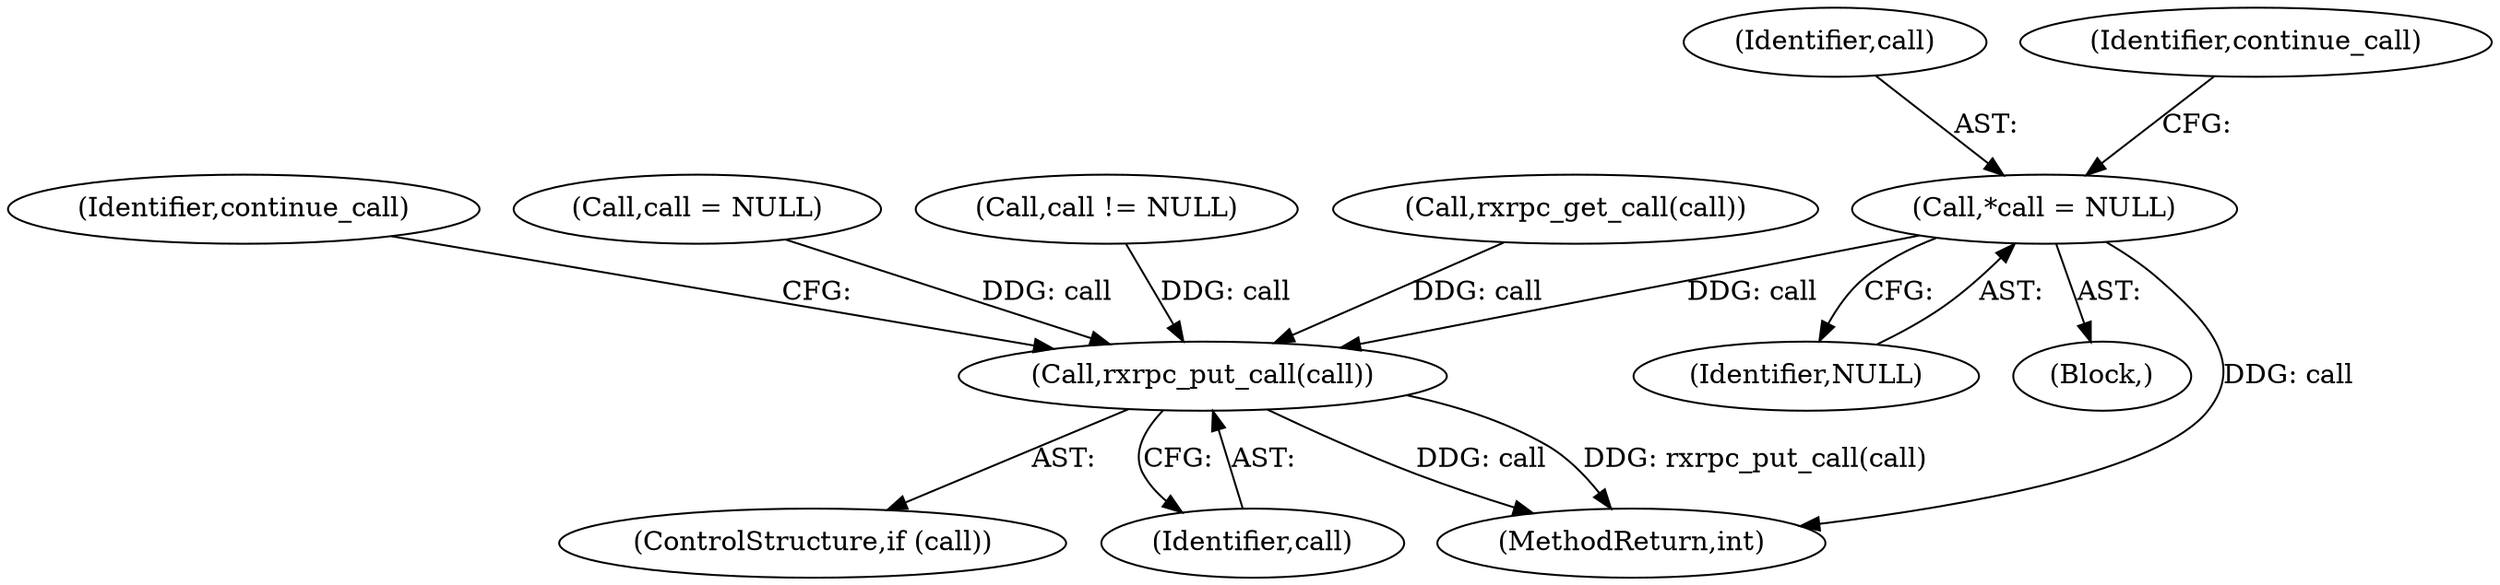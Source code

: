 digraph "0_linux_f3d3342602f8bcbf37d7c46641cb9bca7618eb1c_29@pointer" {
"1000125" [label="(Call,*call = NULL)"];
"1000707" [label="(Call,rxrpc_put_call(call))"];
"1000126" [label="(Identifier,call)"];
"1000710" [label="(Identifier,continue_call)"];
"1000707" [label="(Call,rxrpc_put_call(call))"];
"1000654" [label="(Call,call = NULL)"];
"1000321" [label="(Call,call != NULL)"];
"1000127" [label="(Identifier,NULL)"];
"1000705" [label="(ControlStructure,if (call))"];
"1000395" [label="(Call,rxrpc_get_call(call))"];
"1000125" [label="(Call,*call = NULL)"];
"1000130" [label="(Identifier,continue_call)"];
"1000708" [label="(Identifier,call)"];
"1000122" [label="(Block,)"];
"1001010" [label="(MethodReturn,int)"];
"1000125" -> "1000122"  [label="AST: "];
"1000125" -> "1000127"  [label="CFG: "];
"1000126" -> "1000125"  [label="AST: "];
"1000127" -> "1000125"  [label="AST: "];
"1000130" -> "1000125"  [label="CFG: "];
"1000125" -> "1001010"  [label="DDG: call"];
"1000125" -> "1000707"  [label="DDG: call"];
"1000707" -> "1000705"  [label="AST: "];
"1000707" -> "1000708"  [label="CFG: "];
"1000708" -> "1000707"  [label="AST: "];
"1000710" -> "1000707"  [label="CFG: "];
"1000707" -> "1001010"  [label="DDG: call"];
"1000707" -> "1001010"  [label="DDG: rxrpc_put_call(call)"];
"1000395" -> "1000707"  [label="DDG: call"];
"1000654" -> "1000707"  [label="DDG: call"];
"1000321" -> "1000707"  [label="DDG: call"];
}
